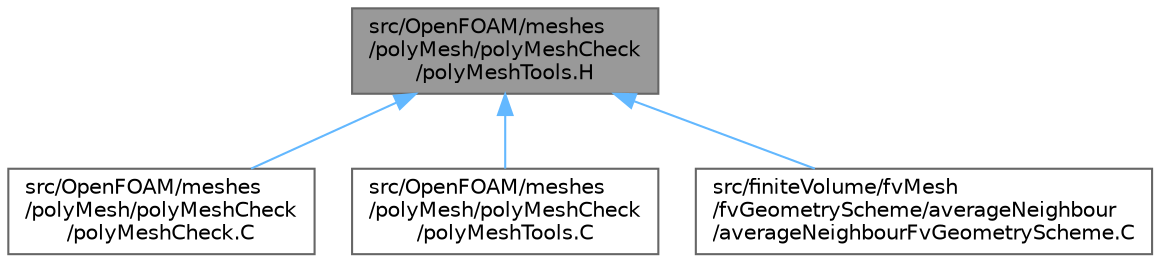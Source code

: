 digraph "src/OpenFOAM/meshes/polyMesh/polyMeshCheck/polyMeshTools.H"
{
 // LATEX_PDF_SIZE
  bgcolor="transparent";
  edge [fontname=Helvetica,fontsize=10,labelfontname=Helvetica,labelfontsize=10];
  node [fontname=Helvetica,fontsize=10,shape=box,height=0.2,width=0.4];
  Node1 [id="Node000001",label="src/OpenFOAM/meshes\l/polyMesh/polyMeshCheck\l/polyMeshTools.H",height=0.2,width=0.4,color="gray40", fillcolor="grey60", style="filled", fontcolor="black",tooltip=" "];
  Node1 -> Node2 [id="edge1_Node000001_Node000002",dir="back",color="steelblue1",style="solid",tooltip=" "];
  Node2 [id="Node000002",label="src/OpenFOAM/meshes\l/polyMesh/polyMeshCheck\l/polyMeshCheck.C",height=0.2,width=0.4,color="grey40", fillcolor="white", style="filled",URL="$polyMeshCheck_8C.html",tooltip=" "];
  Node1 -> Node3 [id="edge2_Node000001_Node000003",dir="back",color="steelblue1",style="solid",tooltip=" "];
  Node3 [id="Node000003",label="src/OpenFOAM/meshes\l/polyMesh/polyMeshCheck\l/polyMeshTools.C",height=0.2,width=0.4,color="grey40", fillcolor="white", style="filled",URL="$polyMeshTools_8C.html",tooltip=" "];
  Node1 -> Node4 [id="edge3_Node000001_Node000004",dir="back",color="steelblue1",style="solid",tooltip=" "];
  Node4 [id="Node000004",label="src/finiteVolume/fvMesh\l/fvGeometryScheme/averageNeighbour\l/averageNeighbourFvGeometryScheme.C",height=0.2,width=0.4,color="grey40", fillcolor="white", style="filled",URL="$averageNeighbourFvGeometryScheme_8C.html",tooltip=" "];
}
